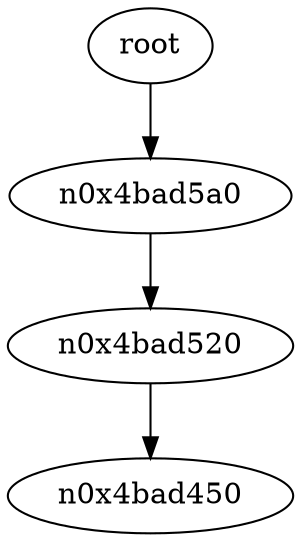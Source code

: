 digraph G {
n0x4bad290 [label="root"];
n0x4bad290 -> n0x4bad5a0;
n0x4bad5a0 -> n0x4bad520;
n0x4bad520 -> n0x4bad450;
}
